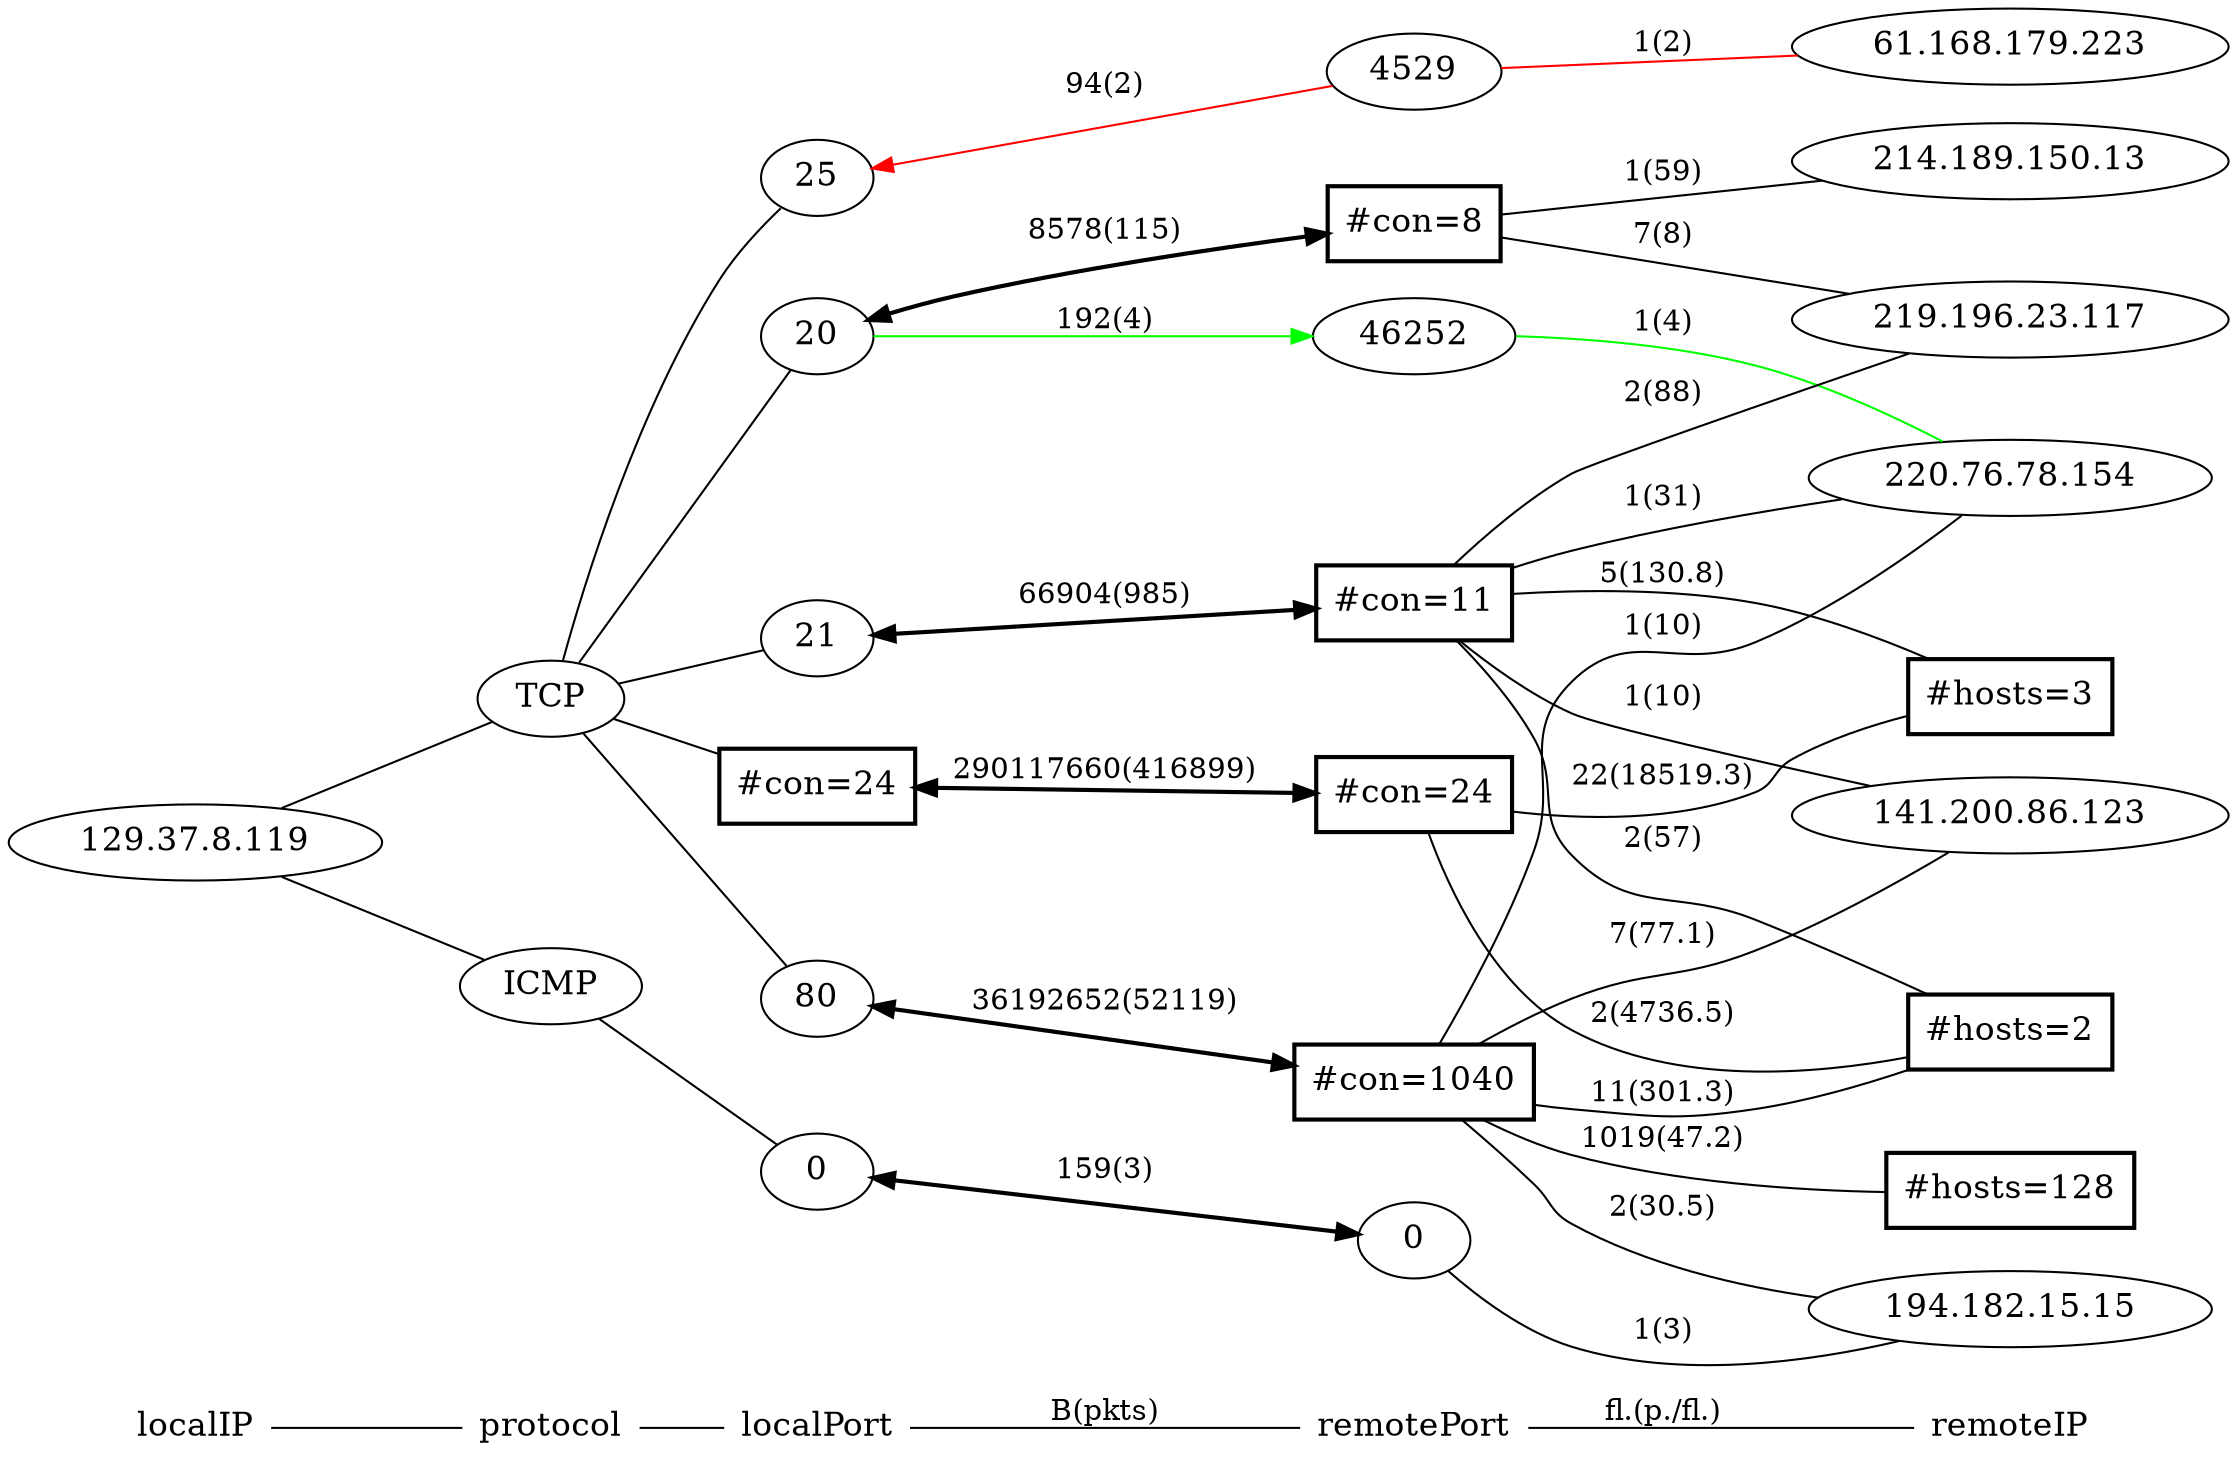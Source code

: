 graph G { /* Created by hpg2dot3() */
rankdir=LR;
node[shape=plaintext,fontsize=16];
"localIP"--"protocol"--"localPort""localPort"--"remotePort"[label="B(pkts)"]"remotePort"--"remoteIP"[label="fl.(p./fl.)"]
node[shape=ellipse];
subgraph 0 {rank=same;"localIP";k1_2166687863;}
k1_2166687863[label="129.37.8.119"];
k1_2166687863--k2_6;
k1_2166687863--k2_1;
subgraph 1 {rank=same;"protocol";k2_6;k2_1;}
k2_6[label="TCP"];
k2_1[label="ICMP"];
k2_6--k3_268435536;
k2_1--k3_536870912;
k2_6--k3_268435477;
k2_6--k3_268435476;
k2_6--k3_268435481;
k2_6--k3_7929880;
subgraph 2 {rank=same;"localPort";k3_268435477;k3_268435476;k3_268435481;k3_536870912;k3_7929880;k3_268435536;}
k3_268435477[label="21"];
k3_268435476[label="20"];
k3_268435481[label="25"];
k3_536870912[label="0"];
k3_7929880[label="#con=24", shape=box, style=bold];
k3_268435536[label="80"];
k3_268435481--k4_1342181809[dir=back, color=red][label="94(2)"];
k3_536870912--k4_536936448[style=bold,dir=both][label="159(3)"];
k3_268435476--k4_2416096428[dir=forward, color=green][label="192(4)"];
k3_268435477--k4_68419595[style=bold,dir=both][label="66904(985)"];
k3_268435536--k4_67306512[style=bold,dir=both][label="36192652(52119)"];
k3_268435476--k4_71041032[style=bold,dir=both][label="8578(115)"];
k3_7929880--k4_75038744[style=bold,dir=both][label="290117660(416899)"];
subgraph 3 {rank=same;"remotePort";k4_71041032;k4_536936448;k4_68419595;k4_67306512;k4_2416096428;k4_1342181809;k4_75038744;}
k4_71041032[label="#con=8", shape=box, style=bold];
k4_536936448[label="0"];
k4_68419595[label="#con=11", shape=box, style=bold];
k4_67306512[label="#con=1040", shape=box, style=bold];
k4_2416096428[label="46252"];
k4_1342181809[label="4529"];
k4_75038744[label="#con=24", shape=box, style=bold];
k4_2416096428--k5_3695988378[color=green][label="1(4)"];
k4_1342181809--k5_1034466271[color=red][label="1(2)"];
k4_536936448--k5_3266711311[label="1(3)"];
k4_67306512--k5_3695988378[label="1(10)"];
k4_67306512--k5_3266711311[label="2(30.5)"];
k4_68419595--k5_3695988378[label="1(31)"];
k4_68419595--k5_3687061365[label="2(88)"];
k4_71041032--k5_3687061365[label="7(8)"];
k4_67306512--k5_2378716795[label="7(77.1)"];
k4_68419595--k5_2378716795[label="1(10)"];
k4_71041032--k5_3602748941[label="1(59)"];
k4_68419595--k5_4294836227[label="5(130.8)"];
k4_68419595--k5_4294705154[label="2(57)"];
k4_75038744--k5_4294705154[label="2(4736.5)"];
k4_75038744--k5_4294836227[label="22(18519.3)"];
k4_67306512--k5_4294901888[label="1019(47.2)"];
k4_67306512--k5_4294705154[label="11(301.3)"];
subgraph 4 {rank=same;"remoteIP";k5_3602748941;k5_4294705154;k5_3687061365;k5_2378716795;k5_3266711311;k5_4294901888;k5_4294836227;k5_3695988378;k5_3695988378;k5_1034466271;k5_3266711311;}
k5_3602748941[label="214.189.150.13"];
k5_4294705154[label="#hosts=2", shape=box, style=bold];
k5_3687061365[label="219.196.23.117"];
k5_2378716795[label="141.200.86.123"];
k5_3266711311[label="194.182.15.15"];
k5_4294901888[label="#hosts=128", shape=box, style=bold];
k5_4294836227[label="#hosts=3", shape=box, style=bold];
k5_3695988378[label="220.76.78.154"];
k5_3695988378[label="220.76.78.154"];
k5_1034466271[label="61.168.179.223"];
k5_3266711311[label="194.182.15.15"];
}
